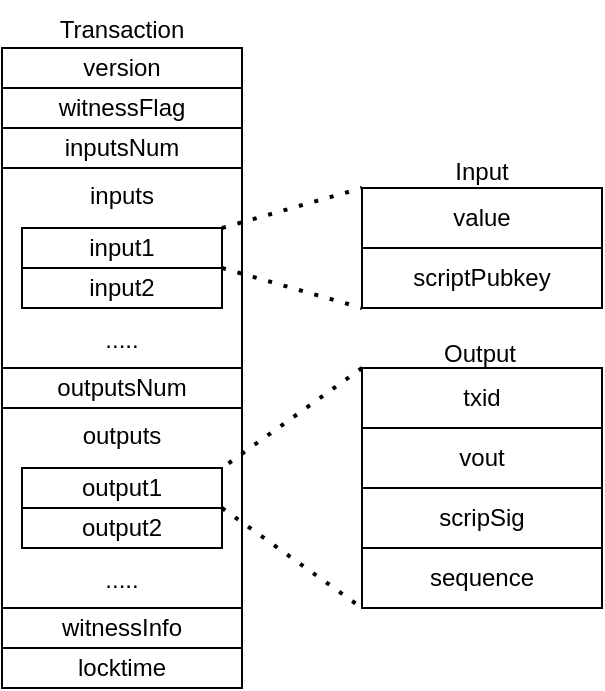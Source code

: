 <mxfile version="16.1.2" type="device"><diagram id="bvrmVeNrgIqCT_r-sR30" name="Page-1"><mxGraphModel dx="568" dy="923" grid="1" gridSize="10" guides="1" tooltips="1" connect="1" arrows="1" fold="1" page="1" pageScale="1" pageWidth="850" pageHeight="1100" math="0" shadow="0"><root><mxCell id="0"/><mxCell id="1" parent="0"/><mxCell id="LOPOv7zIma3mECcTtzJp-2" value="version" style="rounded=0;whiteSpace=wrap;html=1;" vertex="1" parent="1"><mxGeometry x="50" y="330" width="120" height="20" as="geometry"/></mxCell><mxCell id="LOPOv7zIma3mECcTtzJp-3" value="witnessFlag" style="rounded=0;whiteSpace=wrap;html=1;" vertex="1" parent="1"><mxGeometry x="50" y="350" width="120" height="20" as="geometry"/></mxCell><mxCell id="LOPOv7zIma3mECcTtzJp-4" value="inputsNum" style="rounded=0;whiteSpace=wrap;html=1;" vertex="1" parent="1"><mxGeometry x="50" y="370" width="120" height="20" as="geometry"/></mxCell><mxCell id="LOPOv7zIma3mECcTtzJp-5" value="inputs&lt;br&gt;&lt;br&gt;&lt;br&gt;&lt;br&gt;&lt;br&gt;.....&lt;br&gt;" style="rounded=0;whiteSpace=wrap;html=1;verticalAlign=top;" vertex="1" parent="1"><mxGeometry x="50" y="390" width="120" height="100" as="geometry"/></mxCell><mxCell id="LOPOv7zIma3mECcTtzJp-6" value="input1" style="rounded=0;whiteSpace=wrap;html=1;" vertex="1" parent="1"><mxGeometry x="60" y="420" width="100" height="20" as="geometry"/></mxCell><mxCell id="LOPOv7zIma3mECcTtzJp-7" value="input2" style="rounded=0;whiteSpace=wrap;html=1;" vertex="1" parent="1"><mxGeometry x="60" y="440" width="100" height="20" as="geometry"/></mxCell><mxCell id="LOPOv7zIma3mECcTtzJp-8" value="outputsNum" style="rounded=0;whiteSpace=wrap;html=1;" vertex="1" parent="1"><mxGeometry x="50" y="490" width="120" height="20" as="geometry"/></mxCell><mxCell id="LOPOv7zIma3mECcTtzJp-9" value="outputs&lt;br&gt;&lt;br&gt;&lt;br&gt;&lt;br&gt;&lt;br&gt;....." style="rounded=0;whiteSpace=wrap;html=1;verticalAlign=top;" vertex="1" parent="1"><mxGeometry x="50" y="510" width="120" height="100" as="geometry"/></mxCell><mxCell id="LOPOv7zIma3mECcTtzJp-10" value="output1" style="rounded=0;whiteSpace=wrap;html=1;" vertex="1" parent="1"><mxGeometry x="60" y="540" width="100" height="20" as="geometry"/></mxCell><mxCell id="LOPOv7zIma3mECcTtzJp-11" value="output2" style="rounded=0;whiteSpace=wrap;html=1;" vertex="1" parent="1"><mxGeometry x="60" y="560" width="100" height="20" as="geometry"/></mxCell><mxCell id="LOPOv7zIma3mECcTtzJp-12" value="witnessInfo" style="rounded=0;whiteSpace=wrap;html=1;" vertex="1" parent="1"><mxGeometry x="50" y="610" width="120" height="20" as="geometry"/></mxCell><mxCell id="LOPOv7zIma3mECcTtzJp-13" value="locktime" style="rounded=0;whiteSpace=wrap;html=1;" vertex="1" parent="1"><mxGeometry x="50" y="630" width="120" height="20" as="geometry"/></mxCell><mxCell id="LOPOv7zIma3mECcTtzJp-14" value="value" style="rounded=0;whiteSpace=wrap;html=1;" vertex="1" parent="1"><mxGeometry x="230" y="400" width="120" height="30" as="geometry"/></mxCell><mxCell id="LOPOv7zIma3mECcTtzJp-15" value="scriptPubkey" style="rounded=0;whiteSpace=wrap;html=1;" vertex="1" parent="1"><mxGeometry x="230" y="430" width="120" height="30" as="geometry"/></mxCell><mxCell id="LOPOv7zIma3mECcTtzJp-17" value="" style="endArrow=none;dashed=1;html=1;dashPattern=1 3;strokeWidth=2;rounded=0;entryX=0;entryY=0;entryDx=0;entryDy=0;exitX=1;exitY=0;exitDx=0;exitDy=0;" edge="1" parent="1" source="LOPOv7zIma3mECcTtzJp-6" target="LOPOv7zIma3mECcTtzJp-14"><mxGeometry width="50" height="50" relative="1" as="geometry"><mxPoint x="610" y="670" as="sourcePoint"/><mxPoint x="660" y="620" as="targetPoint"/></mxGeometry></mxCell><mxCell id="LOPOv7zIma3mECcTtzJp-18" value="" style="endArrow=none;dashed=1;html=1;dashPattern=1 3;strokeWidth=2;rounded=0;exitX=1;exitY=1;exitDx=0;exitDy=0;entryX=0;entryY=1;entryDx=0;entryDy=0;" edge="1" parent="1" source="LOPOv7zIma3mECcTtzJp-6" target="LOPOv7zIma3mECcTtzJp-15"><mxGeometry width="50" height="50" relative="1" as="geometry"><mxPoint x="190" y="465" as="sourcePoint"/><mxPoint x="240" y="415" as="targetPoint"/></mxGeometry></mxCell><mxCell id="LOPOv7zIma3mECcTtzJp-19" value="txid" style="rounded=0;whiteSpace=wrap;html=1;" vertex="1" parent="1"><mxGeometry x="230" y="490" width="120" height="30" as="geometry"/></mxCell><mxCell id="LOPOv7zIma3mECcTtzJp-20" value="vout" style="rounded=0;whiteSpace=wrap;html=1;" vertex="1" parent="1"><mxGeometry x="230" y="520" width="120" height="30" as="geometry"/></mxCell><mxCell id="LOPOv7zIma3mECcTtzJp-21" value="scripSig" style="rounded=0;whiteSpace=wrap;html=1;" vertex="1" parent="1"><mxGeometry x="230" y="550" width="120" height="30" as="geometry"/></mxCell><mxCell id="LOPOv7zIma3mECcTtzJp-23" value="sequence" style="rounded=0;whiteSpace=wrap;html=1;" vertex="1" parent="1"><mxGeometry x="230" y="580" width="120" height="30" as="geometry"/></mxCell><mxCell id="LOPOv7zIma3mECcTtzJp-24" value="" style="endArrow=none;dashed=1;html=1;dashPattern=1 3;strokeWidth=2;rounded=0;exitX=0;exitY=0;exitDx=0;exitDy=0;entryX=1;entryY=0;entryDx=0;entryDy=0;" edge="1" parent="1" source="LOPOv7zIma3mECcTtzJp-19" target="LOPOv7zIma3mECcTtzJp-10"><mxGeometry width="50" height="50" relative="1" as="geometry"><mxPoint x="170" y="450" as="sourcePoint"/><mxPoint x="210" y="470" as="targetPoint"/></mxGeometry></mxCell><mxCell id="LOPOv7zIma3mECcTtzJp-25" value="" style="endArrow=none;dashed=1;html=1;dashPattern=1 3;strokeWidth=2;rounded=0;entryX=0;entryY=1;entryDx=0;entryDy=0;exitX=1;exitY=1;exitDx=0;exitDy=0;" edge="1" parent="1" source="LOPOv7zIma3mECcTtzJp-10" target="LOPOv7zIma3mECcTtzJp-23"><mxGeometry width="50" height="50" relative="1" as="geometry"><mxPoint x="190" y="560" as="sourcePoint"/><mxPoint x="210" y="590" as="targetPoint"/></mxGeometry></mxCell><mxCell id="LOPOv7zIma3mECcTtzJp-28" value="Transaction" style="text;html=1;strokeColor=none;fillColor=none;align=center;verticalAlign=middle;whiteSpace=wrap;rounded=0;" vertex="1" parent="1"><mxGeometry x="80" y="306" width="60" height="30" as="geometry"/></mxCell><mxCell id="LOPOv7zIma3mECcTtzJp-29" value="Input" style="text;html=1;strokeColor=none;fillColor=none;align=center;verticalAlign=middle;whiteSpace=wrap;rounded=0;" vertex="1" parent="1"><mxGeometry x="260" y="377" width="60" height="30" as="geometry"/></mxCell><mxCell id="LOPOv7zIma3mECcTtzJp-30" value="Output" style="text;html=1;strokeColor=none;fillColor=none;align=center;verticalAlign=middle;whiteSpace=wrap;rounded=0;" vertex="1" parent="1"><mxGeometry x="259" y="468" width="60" height="30" as="geometry"/></mxCell></root></mxGraphModel></diagram></mxfile>